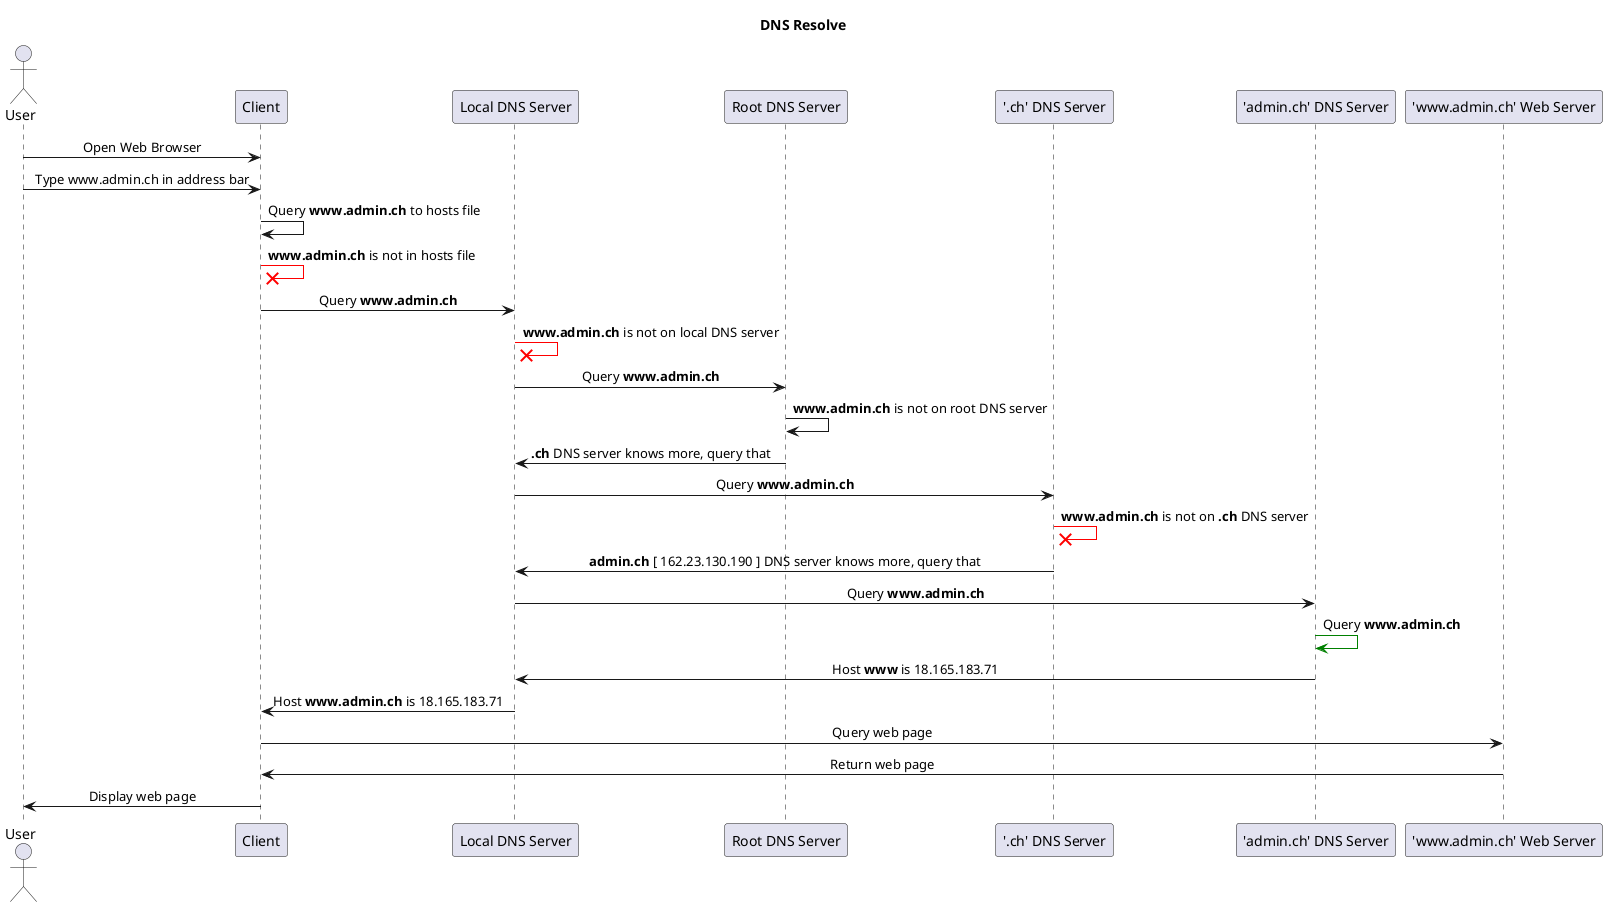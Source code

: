 @startuml dns-resolve
title DNS Resolve

actor User as USR order 1
participant Client as CL order 2
participant "Local DNS Server" as LDNS order 3
participant "Root DNS Server" as RDNS order 4
participant "'.ch' DNS Server" as CH order 5
participant "'admin.ch' DNS Server" as ADMINCH order 6
participant "'www.admin.ch' Web Server" as WWW order 7

skinparam SequenceMessageAlignment center

USR -> CL: Open Web Browser
USR -> CL: Type www.admin.ch in address bar

CL -> CL: Query **www.admin.ch** to hosts file
CL -[#red]>x CL: **www.admin.ch** is not in hosts file

CL -> LDNS: Query **www.admin.ch**
LDNS -[#red]>x LDNS: **www.admin.ch** is not on local DNS server

LDNS -> RDNS: Query **www.admin.ch**
RDNS -> RDNS: **www.admin.ch** is not on root DNS server
RDNS -> LDNS: **.ch** DNS server knows more, query that

LDNS -> CH: Query **www.admin.ch**
CH -[#red]>x CH: **www.admin.ch** is not on **.ch** DNS server
CH -> LDNS: **admin.ch** [ 162.23.130.190 ] DNS server knows more, query that

LDNS -> ADMINCH: Query **www.admin.ch**
ADMINCH -[#green]> ADMINCH: Query **www.admin.ch**
ADMINCH -> LDNS: Host **www** is 18.165.183.71

LDNS -> CL: Host **www.admin.ch** is 18.165.183.71

CL -> WWW: Query web page
WWW -> CL: Return web page

CL -> USR: Display web page

@enduml
